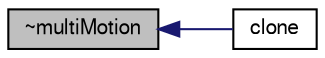digraph "~multiMotion"
{
  bgcolor="transparent";
  edge [fontname="FreeSans",fontsize="10",labelfontname="FreeSans",labelfontsize="10"];
  node [fontname="FreeSans",fontsize="10",shape=record];
  rankdir="LR";
  Node3 [label="~multiMotion",height=0.2,width=0.4,color="black", fillcolor="grey75", style="filled", fontcolor="black"];
  Node3 -> Node4 [dir="back",color="midnightblue",fontsize="10",style="solid",fontname="FreeSans"];
  Node4 [label="clone",height=0.2,width=0.4,color="black",URL="$a21390.html#a722fe8888a6a89517f707178d155124c",tooltip="Construct and return a clone. "];
}
